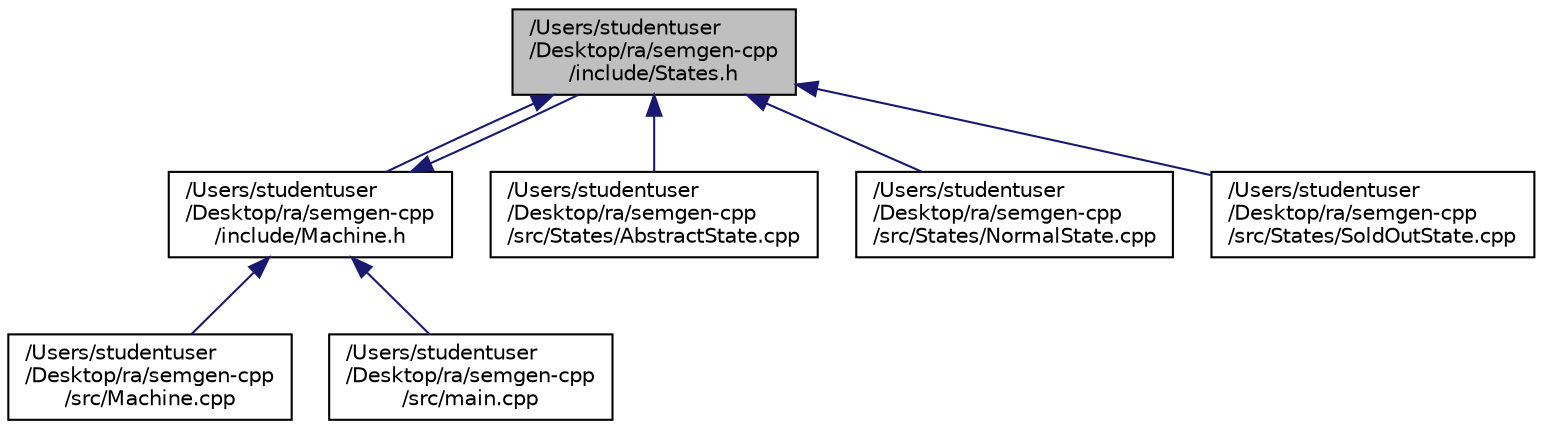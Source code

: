 digraph "/Users/studentuser/Desktop/ra/semgen-cpp/include/States.h"
{
 // LATEX_PDF_SIZE
  edge [fontname="Helvetica",fontsize="10",labelfontname="Helvetica",labelfontsize="10"];
  node [fontname="Helvetica",fontsize="10",shape=record];
  Node4 [label="/Users/studentuser\l/Desktop/ra/semgen-cpp\l/include/States.h",height=0.2,width=0.4,color="black", fillcolor="grey75", style="filled", fontcolor="black",tooltip=" "];
  Node4 -> Node5 [dir="back",color="midnightblue",fontsize="10",style="solid",fontname="Helvetica"];
  Node5 [label="/Users/studentuser\l/Desktop/ra/semgen-cpp\l/include/Machine.h",height=0.2,width=0.4,color="black", fillcolor="white", style="filled",URL="$Machine_8h.html",tooltip=" "];
  Node5 -> Node4 [dir="back",color="midnightblue",fontsize="10",style="solid",fontname="Helvetica"];
  Node5 -> Node6 [dir="back",color="midnightblue",fontsize="10",style="solid",fontname="Helvetica"];
  Node6 [label="/Users/studentuser\l/Desktop/ra/semgen-cpp\l/src/Machine.cpp",height=0.2,width=0.4,color="black", fillcolor="white", style="filled",URL="$Machine_8cpp.html",tooltip=" "];
  Node5 -> Node7 [dir="back",color="midnightblue",fontsize="10",style="solid",fontname="Helvetica"];
  Node7 [label="/Users/studentuser\l/Desktop/ra/semgen-cpp\l/src/main.cpp",height=0.2,width=0.4,color="black", fillcolor="white", style="filled",URL="$main_8cpp.html",tooltip=" "];
  Node4 -> Node8 [dir="back",color="midnightblue",fontsize="10",style="solid",fontname="Helvetica"];
  Node8 [label="/Users/studentuser\l/Desktop/ra/semgen-cpp\l/src/States/AbstractState.cpp",height=0.2,width=0.4,color="black", fillcolor="white", style="filled",URL="$AbstractState_8cpp.html",tooltip=" "];
  Node4 -> Node9 [dir="back",color="midnightblue",fontsize="10",style="solid",fontname="Helvetica"];
  Node9 [label="/Users/studentuser\l/Desktop/ra/semgen-cpp\l/src/States/NormalState.cpp",height=0.2,width=0.4,color="black", fillcolor="white", style="filled",URL="$NormalState_8cpp.html",tooltip=" "];
  Node4 -> Node10 [dir="back",color="midnightblue",fontsize="10",style="solid",fontname="Helvetica"];
  Node10 [label="/Users/studentuser\l/Desktop/ra/semgen-cpp\l/src/States/SoldOutState.cpp",height=0.2,width=0.4,color="black", fillcolor="white", style="filled",URL="$SoldOutState_8cpp.html",tooltip=" "];
}
